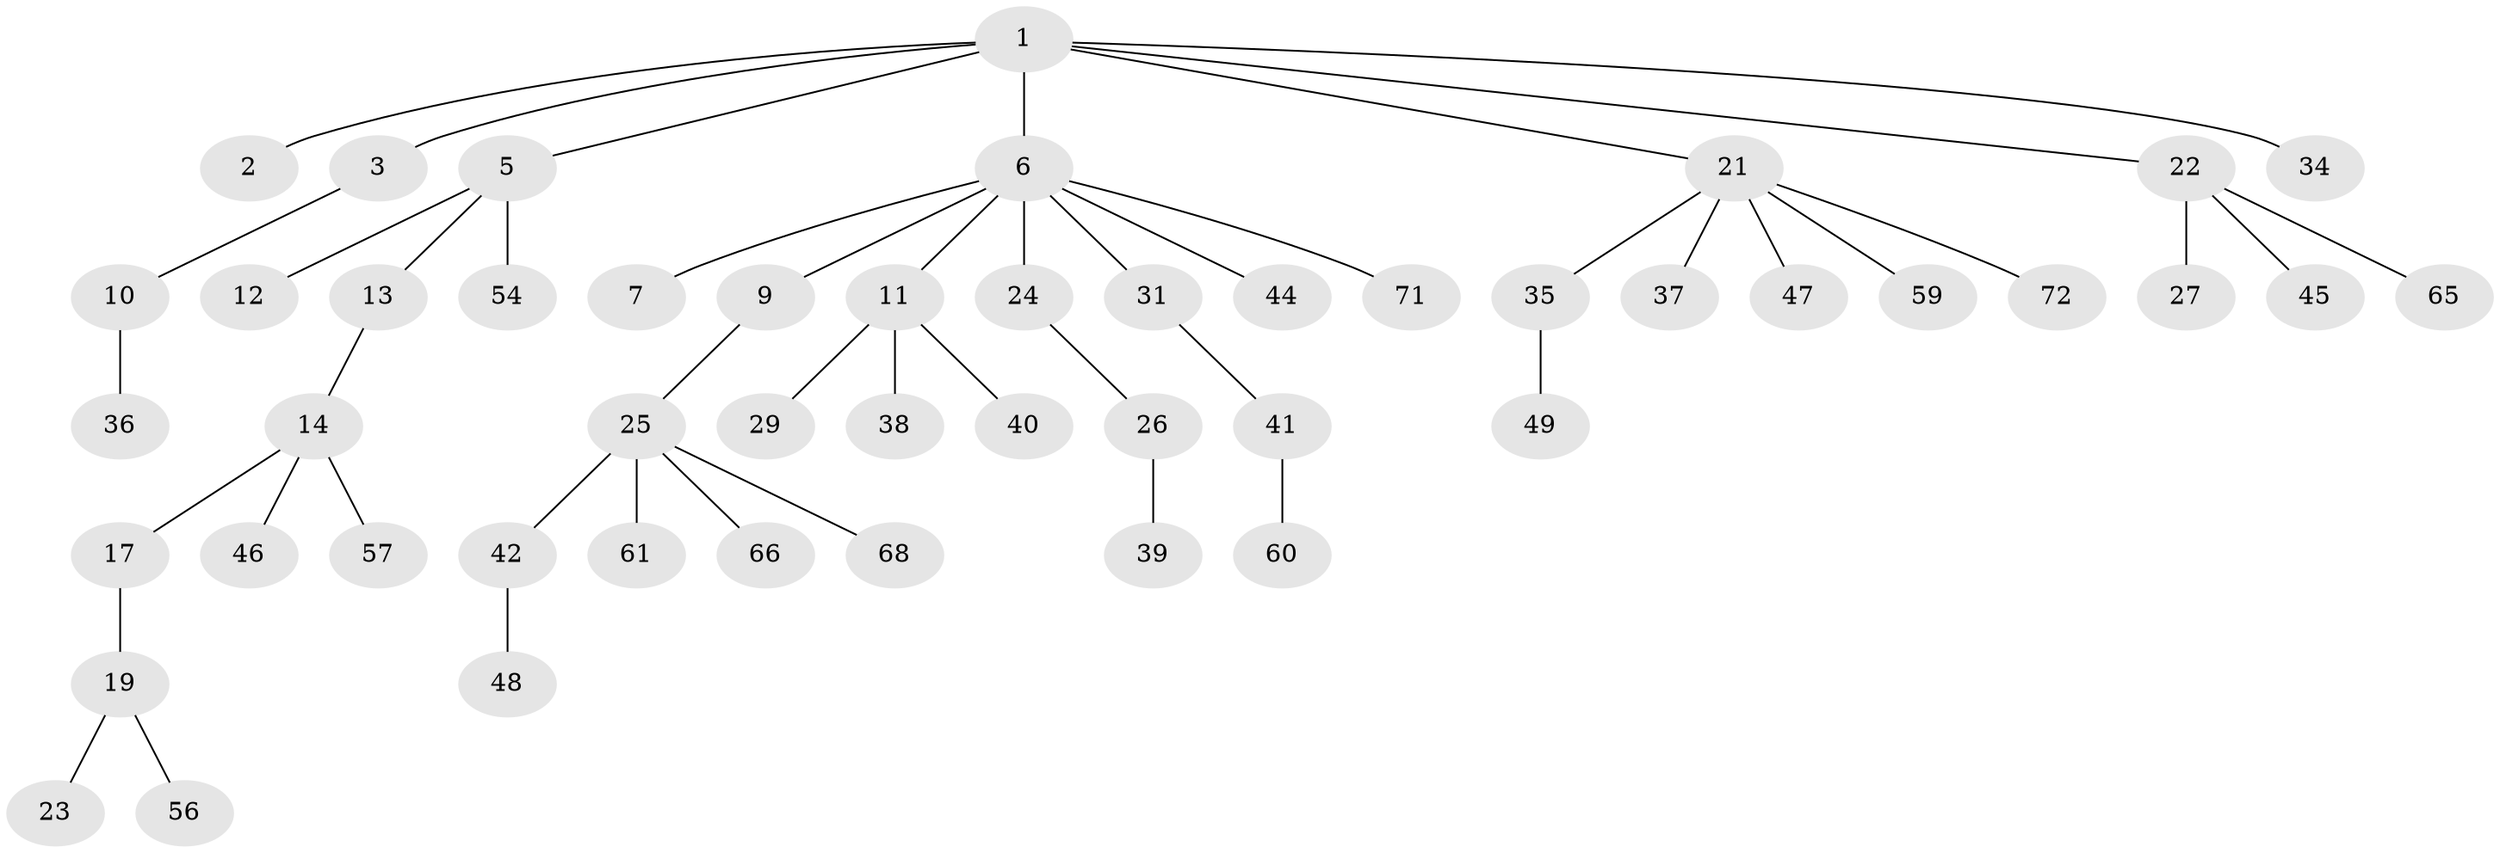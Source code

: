 // original degree distribution, {5: 0.041666666666666664, 1: 0.5138888888888888, 3: 0.1388888888888889, 4: 0.013888888888888888, 8: 0.013888888888888888, 2: 0.25, 6: 0.027777777777777776}
// Generated by graph-tools (version 1.1) at 2025/11/02/27/25 16:11:25]
// undirected, 49 vertices, 48 edges
graph export_dot {
graph [start="1"]
  node [color=gray90,style=filled];
  1 [super="+4"];
  2;
  3 [super="+50"];
  5 [super="+63"];
  6 [super="+8"];
  7;
  9;
  10 [super="+18"];
  11 [super="+15"];
  12 [super="+67"];
  13 [super="+20"];
  14 [super="+16"];
  17;
  19 [super="+30"];
  21 [super="+33"];
  22 [super="+70"];
  23 [super="+69"];
  24 [super="+55"];
  25 [super="+32"];
  26 [super="+28"];
  27 [super="+53"];
  29;
  31;
  34 [super="+52"];
  35 [super="+43"];
  36 [super="+64"];
  37;
  38;
  39;
  40 [super="+58"];
  41 [super="+51"];
  42;
  44 [super="+62"];
  45;
  46;
  47;
  48;
  49;
  54;
  56;
  57;
  59;
  60;
  61;
  65;
  66;
  68;
  71;
  72;
  1 -- 2;
  1 -- 3;
  1 -- 6;
  1 -- 22;
  1 -- 34;
  1 -- 5;
  1 -- 21;
  3 -- 10;
  5 -- 12;
  5 -- 13;
  5 -- 54;
  6 -- 7;
  6 -- 9;
  6 -- 11;
  6 -- 24;
  6 -- 31;
  6 -- 71;
  6 -- 44;
  9 -- 25;
  10 -- 36;
  11 -- 38;
  11 -- 40;
  11 -- 29;
  13 -- 14;
  14 -- 17;
  14 -- 46;
  14 -- 57;
  17 -- 19;
  19 -- 23;
  19 -- 56;
  21 -- 35;
  21 -- 47;
  21 -- 59;
  21 -- 72;
  21 -- 37;
  22 -- 27;
  22 -- 45;
  22 -- 65;
  24 -- 26;
  25 -- 42;
  25 -- 61;
  25 -- 66;
  25 -- 68;
  26 -- 39;
  31 -- 41;
  35 -- 49;
  41 -- 60;
  42 -- 48;
}
